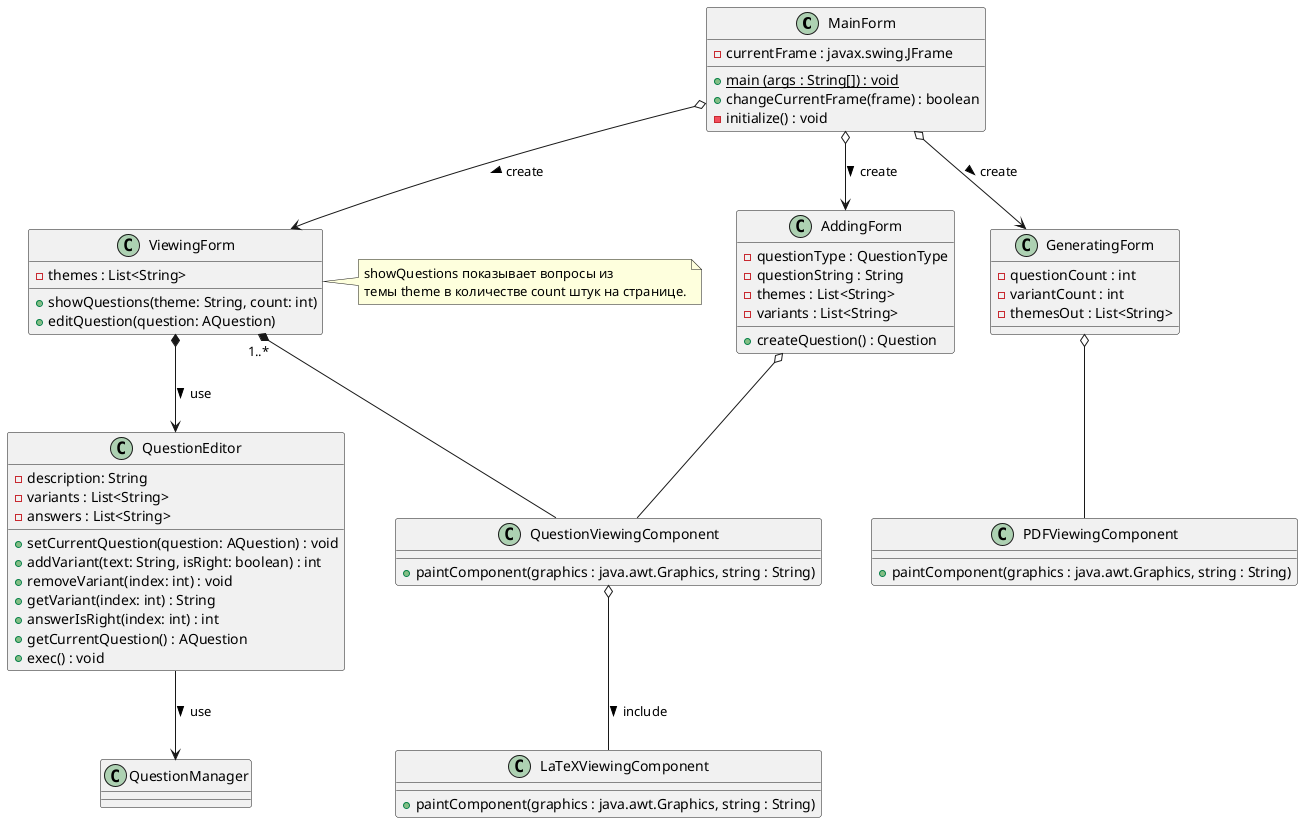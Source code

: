 @startuml
class MainForm {
    -currentFrame : javax.swing.JFrame
    +main {static} (args : String[]) : void
    +changeCurrentFrame(frame) : boolean
    -initialize() : void
}

class AddingForm {
    -questionType : QuestionType
    -questionString : String
    -themes : List<String>
    -variants : List<String>
    +createQuestion() : Question
}

class ViewingForm {
    -themes : List<String>
    +showQuestions(theme: String, count: int)
    +editQuestion(question: AQuestion)

}

class QuestionEditor {
    -description: String
    -variants : List<String>
    -answers : List<String>
    +setCurrentQuestion(question: AQuestion) : void
    +addVariant(text: String, isRight: boolean) : int
    +removeVariant(index: int) : void
    +getVariant(index: int) : String
    +answerIsRight(index: int) : int
    +getCurrentQuestion() : AQuestion
    +exec() : void
}
note right of ViewingForm
    showQuestions показывает вопросы из
    темы theme в количестве count штук на странице.
end note

class GeneratingForm {
    -questionCount : int
    -variantCount : int
    -themesOut : List<String>

}


class LaTeXViewingComponent {
    +paintComponent(graphics : java.awt.Graphics, string : String)
}

class QuestionViewingComponent {
    +paintComponent(graphics : java.awt.Graphics, string : String)
}



class PDFViewingComponent {
    +paintComponent(graphics : java.awt.Graphics, string : String)
}


AddingForm o-- QuestionViewingComponent
QuestionViewingComponent o-- LaTeXViewingComponent : include >


ViewingForm "1..*" *-- QuestionViewingComponent
GeneratingForm o-- PDFViewingComponent


MainForm  o--> AddingForm : create >
MainForm o--> ViewingForm : create >
MainForm o--> GeneratingForm : create >


ViewingForm *--> QuestionEditor : use >
QuestionEditor --> QuestionManager : use >

@enduml

